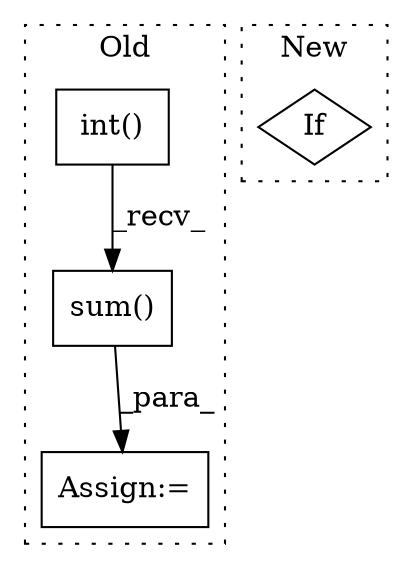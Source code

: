 digraph G {
subgraph cluster0 {
1 [label="int()" a="75" s="5471" l="20" shape="box"];
3 [label="sum()" a="75" s="5510" l="21" shape="box"];
4 [label="Assign:=" a="68" s="5507" l="3" shape="box"];
label = "Old";
style="dotted";
}
subgraph cluster1 {
2 [label="If" a="96" s="5536" l="3" shape="diamond"];
label = "New";
style="dotted";
}
1 -> 3 [label="_recv_"];
3 -> 4 [label="_para_"];
}